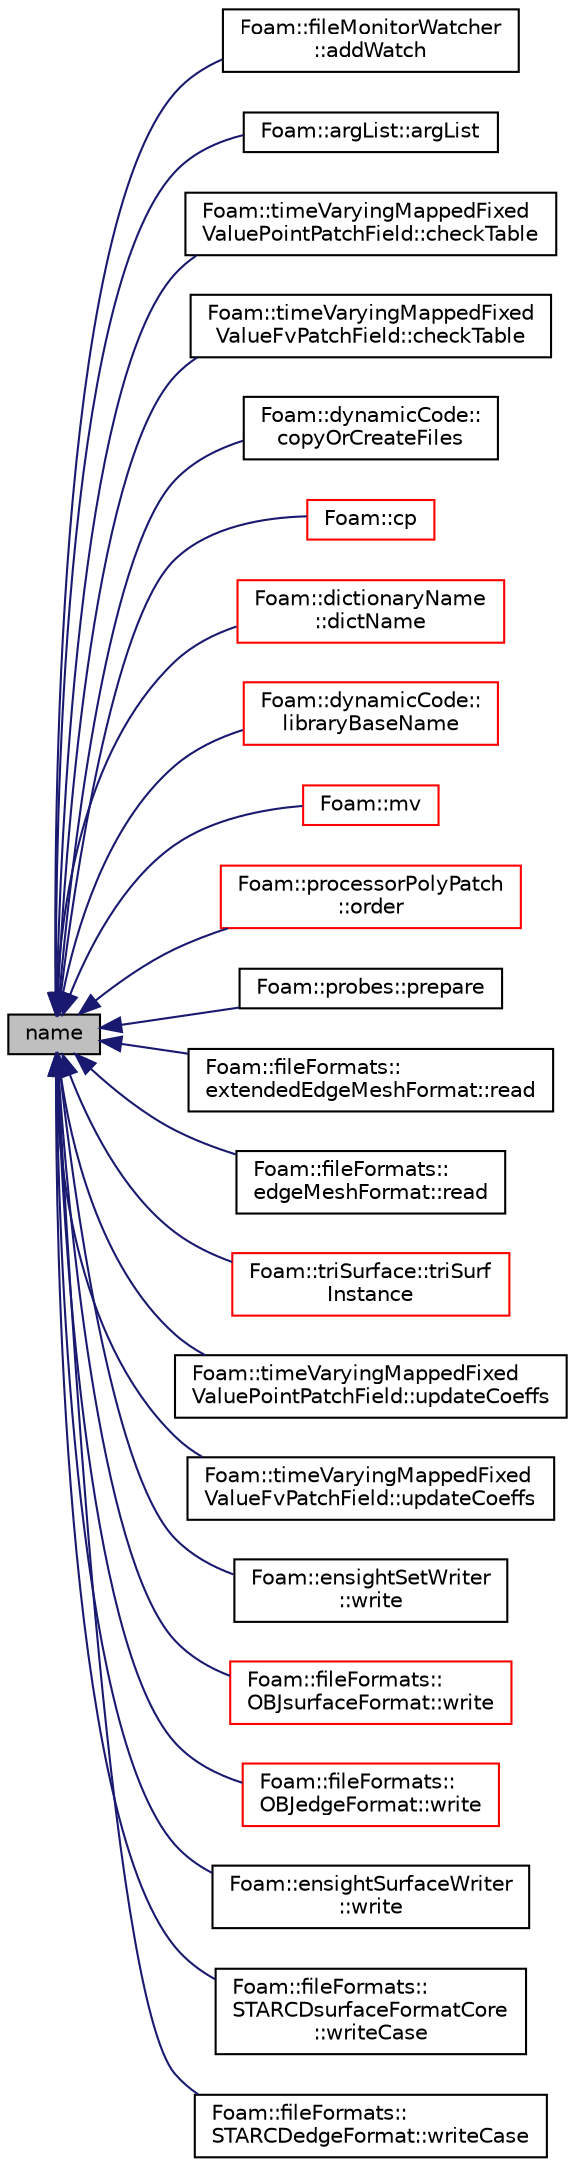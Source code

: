 digraph "name"
{
  bgcolor="transparent";
  edge [fontname="Helvetica",fontsize="10",labelfontname="Helvetica",labelfontsize="10"];
  node [fontname="Helvetica",fontsize="10",shape=record];
  rankdir="LR";
  Node1 [label="name",height=0.2,width=0.4,color="black", fillcolor="grey75", style="filled", fontcolor="black"];
  Node1 -> Node2 [dir="back",color="midnightblue",fontsize="10",style="solid",fontname="Helvetica"];
  Node2 [label="Foam::fileMonitorWatcher\l::addWatch",height=0.2,width=0.4,color="black",URL="$a00773.html#acaefed897622fceba52d1e4639d0731a"];
  Node1 -> Node3 [dir="back",color="midnightblue",fontsize="10",style="solid",fontname="Helvetica"];
  Node3 [label="Foam::argList::argList",height=0.2,width=0.4,color="black",URL="$a00065.html#a8318f3d40fd6681259569b58d7f47b9c",tooltip="Construct from argc and argv. "];
  Node1 -> Node4 [dir="back",color="midnightblue",fontsize="10",style="solid",fontname="Helvetica"];
  Node4 [label="Foam::timeVaryingMappedFixed\lValuePointPatchField::checkTable",height=0.2,width=0.4,color="black",URL="$a02606.html#a89f63f29ad3b1f1081f9bc42599fef27",tooltip="Find boundary data inbetween current time and interpolate. "];
  Node1 -> Node5 [dir="back",color="midnightblue",fontsize="10",style="solid",fontname="Helvetica"];
  Node5 [label="Foam::timeVaryingMappedFixed\lValueFvPatchField::checkTable",height=0.2,width=0.4,color="black",URL="$a02605.html#a89f63f29ad3b1f1081f9bc42599fef27",tooltip="Find boundary data inbetween current time and interpolate. "];
  Node1 -> Node6 [dir="back",color="midnightblue",fontsize="10",style="solid",fontname="Helvetica"];
  Node6 [label="Foam::dynamicCode::\lcopyOrCreateFiles",height=0.2,width=0.4,color="black",URL="$a00589.html#aafdce80d9c7bfe4288158f3804c5cd53",tooltip="Copy/create files prior to compilation. "];
  Node1 -> Node7 [dir="back",color="midnightblue",fontsize="10",style="solid",fontname="Helvetica"];
  Node7 [label="Foam::cp",height=0.2,width=0.4,color="red",URL="$a10675.html#a90b626bb0848617906ac62a5570c010f",tooltip="Copy, recursively if necessary, the source to the destination. "];
  Node1 -> Node8 [dir="back",color="midnightblue",fontsize="10",style="solid",fontname="Helvetica"];
  Node8 [label="Foam::dictionaryName\l::dictName",height=0.2,width=0.4,color="red",URL="$a00521.html#a0c0f7c5d75947353dc8dc6cbe4df98ea",tooltip="Return the local dictionary name (final part of scoped name) "];
  Node1 -> Node9 [dir="back",color="midnightblue",fontsize="10",style="solid",fontname="Helvetica"];
  Node9 [label="Foam::dynamicCode::\llibraryBaseName",height=0.2,width=0.4,color="red",URL="$a00589.html#a916018c74c652d330ed74ee6881e6af5",tooltip="Return the library basename without leading &#39;lib&#39; or trailing &#39;.so&#39;. "];
  Node1 -> Node10 [dir="back",color="midnightblue",fontsize="10",style="solid",fontname="Helvetica"];
  Node10 [label="Foam::mv",height=0.2,width=0.4,color="red",URL="$a10675.html#ac6b71f11672e5cded8bad4a48c272142",tooltip="Rename src to dst. "];
  Node1 -> Node11 [dir="back",color="midnightblue",fontsize="10",style="solid",fontname="Helvetica"];
  Node11 [label="Foam::processorPolyPatch\l::order",height=0.2,width=0.4,color="red",URL="$a01983.html#a557fadfc4a0e74703deefb12da057df5",tooltip="Return new ordering for primitivePatch. "];
  Node1 -> Node12 [dir="back",color="midnightblue",fontsize="10",style="solid",fontname="Helvetica"];
  Node12 [label="Foam::probes::prepare",height=0.2,width=0.4,color="black",URL="$a01963.html#a5e55cd815681cedddeb894b90ef68173",tooltip="Classify field type and Open/close file streams,. "];
  Node1 -> Node13 [dir="back",color="midnightblue",fontsize="10",style="solid",fontname="Helvetica"];
  Node13 [label="Foam::fileFormats::\lextendedEdgeMeshFormat::read",height=0.2,width=0.4,color="black",URL="$a00695.html#a464ebd67acbdff0014d4dae69e3ec4be",tooltip="Read from file. "];
  Node1 -> Node14 [dir="back",color="midnightblue",fontsize="10",style="solid",fontname="Helvetica"];
  Node14 [label="Foam::fileFormats::\ledgeMeshFormat::read",height=0.2,width=0.4,color="black",URL="$a00612.html#a464ebd67acbdff0014d4dae69e3ec4be",tooltip="Read from file. "];
  Node1 -> Node15 [dir="back",color="midnightblue",fontsize="10",style="solid",fontname="Helvetica"];
  Node15 [label="Foam::triSurface::triSurf\lInstance",height=0.2,width=0.4,color="red",URL="$a02668.html#a1ab8d8beae9ae13c09674c78df71224a",tooltip="Name of triSurface directory to use. "];
  Node1 -> Node16 [dir="back",color="midnightblue",fontsize="10",style="solid",fontname="Helvetica"];
  Node16 [label="Foam::timeVaryingMappedFixed\lValuePointPatchField::updateCoeffs",height=0.2,width=0.4,color="black",URL="$a02606.html#a7e24eafac629d3733181cd942d4c902f",tooltip="Update the coefficients associated with the patch field. "];
  Node1 -> Node17 [dir="back",color="midnightblue",fontsize="10",style="solid",fontname="Helvetica"];
  Node17 [label="Foam::timeVaryingMappedFixed\lValueFvPatchField::updateCoeffs",height=0.2,width=0.4,color="black",URL="$a02605.html#a7e24eafac629d3733181cd942d4c902f",tooltip="Update the coefficients associated with the patch field. "];
  Node1 -> Node18 [dir="back",color="midnightblue",fontsize="10",style="solid",fontname="Helvetica"];
  Node18 [label="Foam::ensightSetWriter\l::write",height=0.2,width=0.4,color="black",URL="$a00651.html#a630f6b7c40da086ca6bfde703206e847",tooltip="General entry point for writing. "];
  Node1 -> Node19 [dir="back",color="midnightblue",fontsize="10",style="solid",fontname="Helvetica"];
  Node19 [label="Foam::fileFormats::\lOBJsurfaceFormat::write",height=0.2,width=0.4,color="red",URL="$a01681.html#a2a1e1394d9dd8932b738248c123a267f",tooltip="Write surface mesh components by proxy. "];
  Node1 -> Node20 [dir="back",color="midnightblue",fontsize="10",style="solid",fontname="Helvetica"];
  Node20 [label="Foam::fileFormats::\lOBJedgeFormat::write",height=0.2,width=0.4,color="red",URL="$a01679.html#ac93279b51e2eb12dc1a54daf46bbca98",tooltip="Write surface mesh components by proxy. "];
  Node1 -> Node21 [dir="back",color="midnightblue",fontsize="10",style="solid",fontname="Helvetica"];
  Node21 [label="Foam::ensightSurfaceWriter\l::write",height=0.2,width=0.4,color="black",URL="$a00653.html#ad5913f94e1297015c7ff49f70e093fe4",tooltip="Write single surface geometry to file. "];
  Node1 -> Node22 [dir="back",color="midnightblue",fontsize="10",style="solid",fontname="Helvetica"];
  Node22 [label="Foam::fileFormats::\lSTARCDsurfaceFormatCore\l::writeCase",height=0.2,width=0.4,color="black",URL="$a02421.html#ae4272f484f8b27274f4b0dde192e7a82"];
  Node1 -> Node23 [dir="back",color="midnightblue",fontsize="10",style="solid",fontname="Helvetica"];
  Node23 [label="Foam::fileFormats::\lSTARCDedgeFormat::writeCase",height=0.2,width=0.4,color="black",URL="$a02419.html#ae2250c1038a57f9979aa4549c61a8287"];
}
